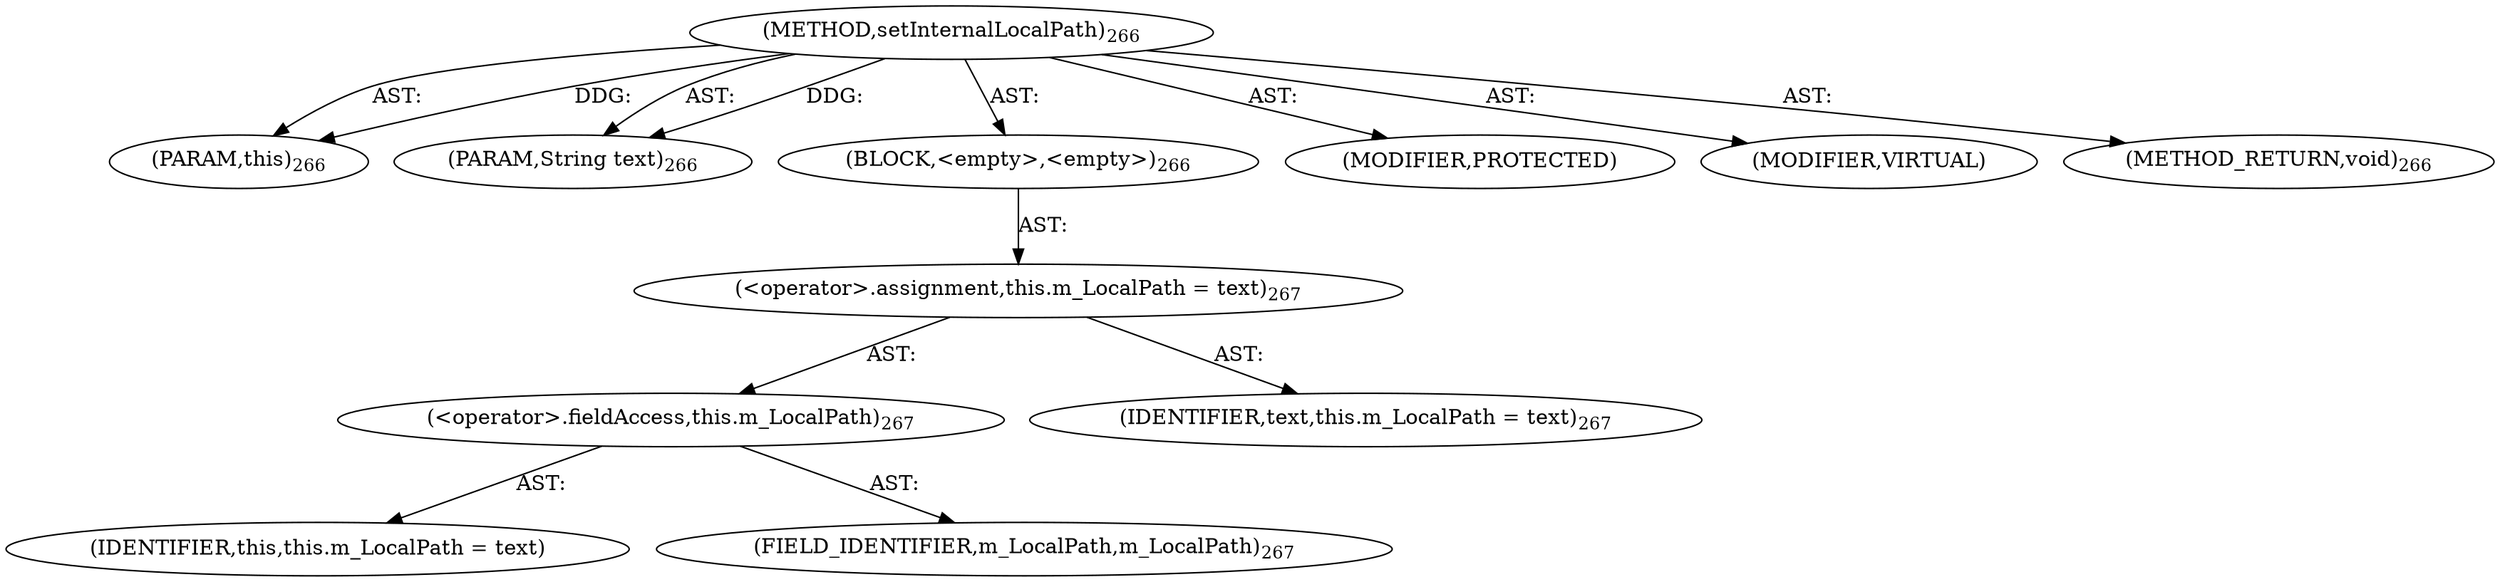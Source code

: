 digraph "setInternalLocalPath" {  
"111669149711" [label = <(METHOD,setInternalLocalPath)<SUB>266</SUB>> ]
"115964117028" [label = <(PARAM,this)<SUB>266</SUB>> ]
"115964117029" [label = <(PARAM,String text)<SUB>266</SUB>> ]
"25769803797" [label = <(BLOCK,&lt;empty&gt;,&lt;empty&gt;)<SUB>266</SUB>> ]
"30064771125" [label = <(&lt;operator&gt;.assignment,this.m_LocalPath = text)<SUB>267</SUB>> ]
"30064771126" [label = <(&lt;operator&gt;.fieldAccess,this.m_LocalPath)<SUB>267</SUB>> ]
"68719476810" [label = <(IDENTIFIER,this,this.m_LocalPath = text)> ]
"55834574862" [label = <(FIELD_IDENTIFIER,m_LocalPath,m_LocalPath)<SUB>267</SUB>> ]
"68719476811" [label = <(IDENTIFIER,text,this.m_LocalPath = text)<SUB>267</SUB>> ]
"133143986232" [label = <(MODIFIER,PROTECTED)> ]
"133143986233" [label = <(MODIFIER,VIRTUAL)> ]
"128849018895" [label = <(METHOD_RETURN,void)<SUB>266</SUB>> ]
  "111669149711" -> "115964117028"  [ label = "AST: "] 
  "111669149711" -> "115964117029"  [ label = "AST: "] 
  "111669149711" -> "25769803797"  [ label = "AST: "] 
  "111669149711" -> "133143986232"  [ label = "AST: "] 
  "111669149711" -> "133143986233"  [ label = "AST: "] 
  "111669149711" -> "128849018895"  [ label = "AST: "] 
  "25769803797" -> "30064771125"  [ label = "AST: "] 
  "30064771125" -> "30064771126"  [ label = "AST: "] 
  "30064771125" -> "68719476811"  [ label = "AST: "] 
  "30064771126" -> "68719476810"  [ label = "AST: "] 
  "30064771126" -> "55834574862"  [ label = "AST: "] 
  "111669149711" -> "115964117028"  [ label = "DDG: "] 
  "111669149711" -> "115964117029"  [ label = "DDG: "] 
}
